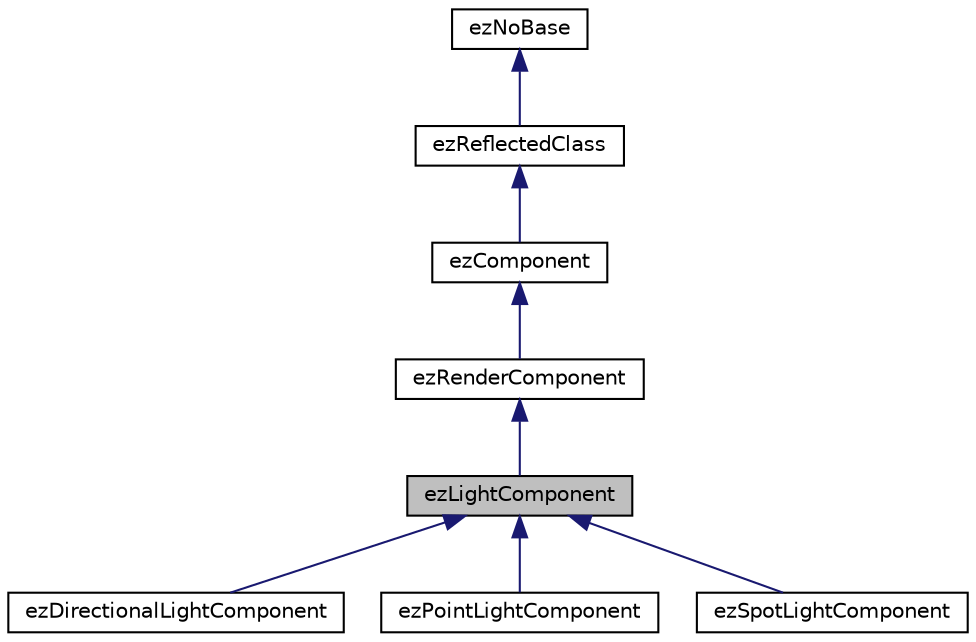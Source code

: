 digraph "ezLightComponent"
{
 // LATEX_PDF_SIZE
  edge [fontname="Helvetica",fontsize="10",labelfontname="Helvetica",labelfontsize="10"];
  node [fontname="Helvetica",fontsize="10",shape=record];
  Node1 [label="ezLightComponent",height=0.2,width=0.4,color="black", fillcolor="grey75", style="filled", fontcolor="black",tooltip="Base class for all ez light components containing shared properties."];
  Node2 -> Node1 [dir="back",color="midnightblue",fontsize="10",style="solid",fontname="Helvetica"];
  Node2 [label="ezRenderComponent",height=0.2,width=0.4,color="black", fillcolor="white", style="filled",URL="$d3/d8e/classez_render_component.htm",tooltip=" "];
  Node3 -> Node2 [dir="back",color="midnightblue",fontsize="10",style="solid",fontname="Helvetica"];
  Node3 [label="ezComponent",height=0.2,width=0.4,color="black", fillcolor="white", style="filled",URL="$d6/d30/classez_component.htm",tooltip="Base class of all component types."];
  Node4 -> Node3 [dir="back",color="midnightblue",fontsize="10",style="solid",fontname="Helvetica"];
  Node4 [label="ezReflectedClass",height=0.2,width=0.4,color="black", fillcolor="white", style="filled",URL="$db/d45/classez_reflected_class.htm",tooltip="All classes that should be dynamically reflectable, need to be derived from this base class."];
  Node5 -> Node4 [dir="back",color="midnightblue",fontsize="10",style="solid",fontname="Helvetica"];
  Node5 [label="ezNoBase",height=0.2,width=0.4,color="black", fillcolor="white", style="filled",URL="$d4/d02/classez_no_base.htm",tooltip="Dummy type to pass to templates and macros that expect a base type for a class that has no base."];
  Node1 -> Node6 [dir="back",color="midnightblue",fontsize="10",style="solid",fontname="Helvetica"];
  Node6 [label="ezDirectionalLightComponent",height=0.2,width=0.4,color="black", fillcolor="white", style="filled",URL="$d2/d5d/classez_directional_light_component.htm",tooltip="The standard directional light component. This component represents directional lights."];
  Node1 -> Node7 [dir="back",color="midnightblue",fontsize="10",style="solid",fontname="Helvetica"];
  Node7 [label="ezPointLightComponent",height=0.2,width=0.4,color="black", fillcolor="white", style="filled",URL="$d4/d1c/classez_point_light_component.htm",tooltip="The standard point light component. This component represents point lights with various properties (e..."];
  Node1 -> Node8 [dir="back",color="midnightblue",fontsize="10",style="solid",fontname="Helvetica"];
  Node8 [label="ezSpotLightComponent",height=0.2,width=0.4,color="black", fillcolor="white", style="filled",URL="$d9/dfc/classez_spot_light_component.htm",tooltip="The standard spot light component. This component represents spot lights with various properties (e...."];
}

